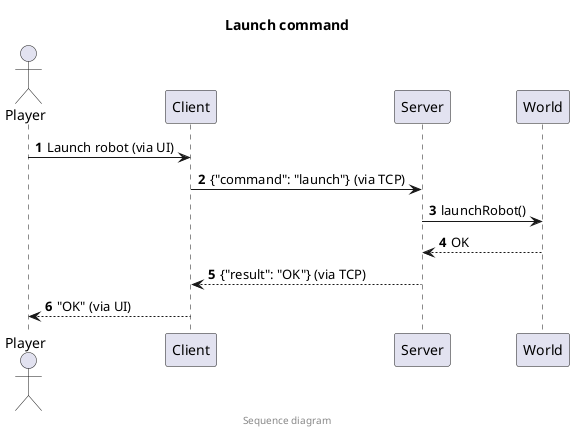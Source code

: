 @startuml

title Launch command
footer Sequence diagram

skinparam backgroundColor transparent
autonumber

actor Player
participant Client
participant Server
participant World

Player -> Client: Launch robot (via UI)
Client -> Server: {"command": "launch"} (via TCP)
Server -> World: launchRobot()
Server <-- World: OK
Client <-- Server: {"result": "OK"} (via TCP)
Player <-- Client: "OK" (via UI)

@enduml
